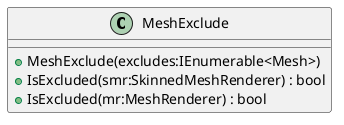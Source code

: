 @startuml
class MeshExclude {
    + MeshExclude(excludes:IEnumerable<Mesh>)
    + IsExcluded(smr:SkinnedMeshRenderer) : bool
    + IsExcluded(mr:MeshRenderer) : bool
}
@enduml
